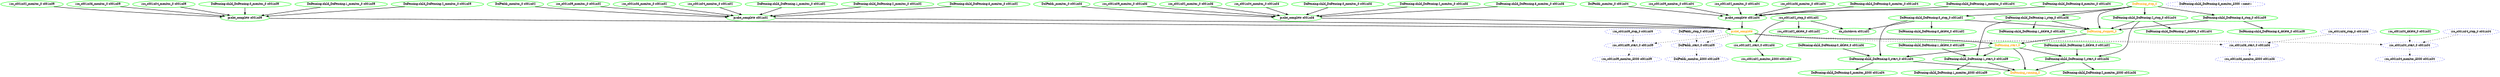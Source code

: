 digraph "g" {
	size = "30,30"
"rsc_c001n09_monitor_5000 c001n09" [ style="dashed" color="blue" fontcolor="black" ]
"DoFencing:child_DoFencing:1_monitor_5000 c001n09" [ style=bold color="green" fontcolor="black" ]
"DoFencing:child_DoFencing:1_delete_0 c001n09" [ style=bold color="green" fontcolor="black" ]
"DcIPaddr_monitor_5000 c001n09" [ style="dashed" color="blue" fontcolor="black" ]
"DoFencing:child_DoFencing:3_monitor_5000 <none>" [ style="dashed" color="blue" fontcolor="black" ]
"rsc_c001n02_monitor_5000 c001n03" [ style=bold color="green" fontcolor="black" ]
"DoFencing:child_DoFencing:2_monitor_5000 c001n03" [ style=bold color="green" fontcolor="black" ]
"DoFencing:child_DoFencing:2_delete_0 c001n02" [ style=bold color="green" fontcolor="black" ]
"rsc_c001n04_monitor_5000 c001n04" [ style="dashed" color="blue" fontcolor="black" ]
"rsc_c001n04_delete_0 c001n02" [ style=bold color="green" fontcolor="black" ]
"DoFencing:child_DoFencing:0_monitor_5000 c001n04" [ style=bold color="green" fontcolor="black" ]
"DoFencing:child_DoFencing:0_delete_0 c001n03" [ style=bold color="green" fontcolor="black" ]
"rsc_c001n03_monitor_5000 c001n03" [ style="dashed" color="blue" fontcolor="black" ]
"probe_complete" [ style=bold color="green" fontcolor="orange" ]
"probe_complete c001n09" [ style=bold color="green" fontcolor="black" ]
"rsc_c001n02_monitor_0 c001n09" [ style=bold color="green" fontcolor="black" ]
"rsc_c001n03_monitor_0 c001n09" [ style=bold color="green" fontcolor="black" ]
"rsc_c001n04_monitor_0 c001n09" [ style=bold color="green" fontcolor="black" ]
"DoFencing:child_DoFencing:0_monitor_0 c001n09" [ style=bold color="green" fontcolor="black" ]
"DoFencing:child_DoFencing:1_monitor_0 c001n09" [ style=bold color="green" fontcolor="black" ]
"DoFencing:child_DoFencing:2_monitor_0 c001n09" [ style=bold color="green" fontcolor="black" ]
"probe_complete c001n02" [ style=bold color="green" fontcolor="black" ]
"DcIPaddr_monitor_0 c001n02" [ style=bold color="green" fontcolor="black" ]
"rsc_c001n09_monitor_0 c001n02" [ style=bold color="green" fontcolor="black" ]
"rsc_c001n03_monitor_0 c001n02" [ style=bold color="green" fontcolor="black" ]
"rsc_c001n04_monitor_0 c001n02" [ style=bold color="green" fontcolor="black" ]
"DoFencing:child_DoFencing:1_monitor_0 c001n02" [ style=bold color="green" fontcolor="black" ]
"DoFencing:child_DoFencing:2_monitor_0 c001n02" [ style=bold color="green" fontcolor="black" ]
"DoFencing:child_DoFencing:3_monitor_0 c001n02" [ style=bold color="green" fontcolor="black" ]
"probe_complete c001n03" [ style=bold color="green" fontcolor="black" ]
"DcIPaddr_monitor_0 c001n03" [ style=bold color="green" fontcolor="black" ]
"rsc_c001n09_monitor_0 c001n03" [ style=bold color="green" fontcolor="black" ]
"rsc_c001n02_monitor_0 c001n03" [ style=bold color="green" fontcolor="black" ]
"rsc_c001n04_monitor_0 c001n03" [ style=bold color="green" fontcolor="black" ]
"DoFencing:child_DoFencing:0_monitor_0 c001n03" [ style=bold color="green" fontcolor="black" ]
"DoFencing:child_DoFencing:2_monitor_0 c001n03" [ style=bold color="green" fontcolor="black" ]
"DoFencing:child_DoFencing:3_monitor_0 c001n03" [ style=bold color="green" fontcolor="black" ]
"probe_complete c001n04" [ style=bold color="green" fontcolor="black" ]
"DcIPaddr_monitor_0 c001n04" [ style=bold color="green" fontcolor="black" ]
"rsc_c001n09_monitor_0 c001n04" [ style=bold color="green" fontcolor="black" ]
"rsc_c001n02_monitor_0 c001n04" [ style=bold color="green" fontcolor="black" ]
"rsc_c001n03_monitor_0 c001n04" [ style=bold color="green" fontcolor="black" ]
"DoFencing:child_DoFencing:0_monitor_0 c001n04" [ style=bold color="green" fontcolor="black" ]
"DoFencing:child_DoFencing:1_monitor_0 c001n04" [ style=bold color="green" fontcolor="black" ]
"DoFencing:child_DoFencing:3_monitor_0 c001n04" [ style=bold color="green" fontcolor="black" ]
"DcIPaddr_stop_0 c001n09" [ style="dashed" color="blue" fontcolor="black" ]
"DcIPaddr_start_0 c001n09" [ style="dashed" color="blue" fontcolor="black" ]
"rsc_c001n09_stop_0 c001n09" [ style="dashed" color="blue" fontcolor="black" ]
"rsc_c001n09_start_0 c001n09" [ style="dashed" color="blue" fontcolor="black" ]
"rsc_c001n02_stop_0 c001n02" [ style=bold color="green" fontcolor="black" ]
"rsc_c001n02_start_0 c001n03" [ style=bold color="green" fontcolor="black" ]
"rsc_c001n02_delete_0 c001n02" [ style=bold color="green" fontcolor="black" ]
"rsc_c001n03_stop_0 c001n03" [ style="dashed" color="blue" fontcolor="black" ]
"rsc_c001n03_start_0 c001n03" [ style="dashed" color="blue" fontcolor="black" ]
"rsc_c001n04_stop_0 c001n04" [ style="dashed" color="blue" fontcolor="black" ]
"rsc_c001n04_start_0 c001n04" [ style="dashed" color="blue" fontcolor="black" ]
"DoFencing:child_DoFencing:0_stop_0 c001n02" [ style=bold color="green" fontcolor="black" ]
"DoFencing:child_DoFencing:0_start_0 c001n04" [ style=bold color="green" fontcolor="black" ]
"DoFencing:child_DoFencing:0_delete_0 c001n02" [ style=bold color="green" fontcolor="black" ]
"DoFencing:child_DoFencing:1_stop_0 c001n03" [ style=bold color="green" fontcolor="black" ]
"DoFencing:child_DoFencing:1_start_0 c001n09" [ style=bold color="green" fontcolor="black" ]
"DoFencing:child_DoFencing:1_delete_0 c001n03" [ style=bold color="green" fontcolor="black" ]
"DoFencing:child_DoFencing:2_stop_0 c001n04" [ style=bold color="green" fontcolor="black" ]
"DoFencing:child_DoFencing:2_start_0 c001n03" [ style=bold color="green" fontcolor="black" ]
"DoFencing:child_DoFencing:2_delete_0 c001n04" [ style=bold color="green" fontcolor="black" ]
"DoFencing:child_DoFencing:3_stop_0 c001n09" [ style=bold color="green" fontcolor="black" ]
"DoFencing:child_DoFencing:3_delete_0 c001n09" [ style=bold color="green" fontcolor="black" ]
"DoFencing_start_0" [ style=bold color="green" fontcolor="orange" ]
"DoFencing_running_0" [ style=bold color="green" fontcolor="orange" ]
"DoFencing_stop_0" [ style=bold color="green" fontcolor="orange" ]
"DoFencing_stopped_0" [ style=bold color="green" fontcolor="orange" ]
"do_shutdown c001n02" [ style=bold color="green" fontcolor="black" ]
"rsc_c001n09_start_0 c001n09" -> "rsc_c001n09_monitor_5000 c001n09" [ style = dashed]
"DoFencing:child_DoFencing:1_start_0 c001n09" -> "DoFencing:child_DoFencing:1_monitor_5000 c001n09" [ style = bold]
"DcIPaddr_start_0 c001n09" -> "DcIPaddr_monitor_5000 c001n09" [ style = dashed]
"rsc_c001n02_start_0 c001n03" -> "rsc_c001n02_monitor_5000 c001n03" [ style = bold]
"DoFencing:child_DoFencing:2_start_0 c001n03" -> "DoFencing:child_DoFencing:2_monitor_5000 c001n03" [ style = bold]
"rsc_c001n04_start_0 c001n04" -> "rsc_c001n04_monitor_5000 c001n04" [ style = dashed]
"DoFencing:child_DoFencing:0_start_0 c001n04" -> "DoFencing:child_DoFencing:0_monitor_5000 c001n04" [ style = bold]
"rsc_c001n03_start_0 c001n03" -> "rsc_c001n03_monitor_5000 c001n03" [ style = dashed]
"probe_complete c001n09" -> "probe_complete" [ style = bold]
"probe_complete c001n02" -> "probe_complete" [ style = bold]
"probe_complete c001n03" -> "probe_complete" [ style = bold]
"probe_complete c001n04" -> "probe_complete" [ style = bold]
"rsc_c001n02_monitor_0 c001n09" -> "probe_complete c001n09" [ style = bold]
"rsc_c001n03_monitor_0 c001n09" -> "probe_complete c001n09" [ style = bold]
"rsc_c001n04_monitor_0 c001n09" -> "probe_complete c001n09" [ style = bold]
"DoFencing:child_DoFencing:0_monitor_0 c001n09" -> "probe_complete c001n09" [ style = bold]
"DoFencing:child_DoFencing:1_monitor_0 c001n09" -> "probe_complete c001n09" [ style = bold]
"DoFencing:child_DoFencing:2_monitor_0 c001n09" -> "probe_complete c001n09" [ style = bold]
"DcIPaddr_monitor_0 c001n02" -> "probe_complete c001n02" [ style = bold]
"rsc_c001n09_monitor_0 c001n02" -> "probe_complete c001n02" [ style = bold]
"rsc_c001n03_monitor_0 c001n02" -> "probe_complete c001n02" [ style = bold]
"rsc_c001n04_monitor_0 c001n02" -> "probe_complete c001n02" [ style = bold]
"DoFencing:child_DoFencing:1_monitor_0 c001n02" -> "probe_complete c001n02" [ style = bold]
"DoFencing:child_DoFencing:2_monitor_0 c001n02" -> "probe_complete c001n02" [ style = bold]
"DoFencing:child_DoFencing:3_monitor_0 c001n02" -> "probe_complete c001n02" [ style = bold]
"DcIPaddr_monitor_0 c001n03" -> "probe_complete c001n03" [ style = bold]
"rsc_c001n09_monitor_0 c001n03" -> "probe_complete c001n03" [ style = bold]
"rsc_c001n02_monitor_0 c001n03" -> "probe_complete c001n03" [ style = bold]
"rsc_c001n04_monitor_0 c001n03" -> "probe_complete c001n03" [ style = bold]
"DoFencing:child_DoFencing:0_monitor_0 c001n03" -> "probe_complete c001n03" [ style = bold]
"DoFencing:child_DoFencing:2_monitor_0 c001n03" -> "probe_complete c001n03" [ style = bold]
"DoFencing:child_DoFencing:3_monitor_0 c001n03" -> "probe_complete c001n03" [ style = bold]
"DcIPaddr_monitor_0 c001n04" -> "probe_complete c001n04" [ style = bold]
"rsc_c001n09_monitor_0 c001n04" -> "probe_complete c001n04" [ style = bold]
"rsc_c001n02_monitor_0 c001n04" -> "probe_complete c001n04" [ style = bold]
"rsc_c001n03_monitor_0 c001n04" -> "probe_complete c001n04" [ style = bold]
"DoFencing:child_DoFencing:0_monitor_0 c001n04" -> "probe_complete c001n04" [ style = bold]
"DoFencing:child_DoFencing:1_monitor_0 c001n04" -> "probe_complete c001n04" [ style = bold]
"DoFencing:child_DoFencing:3_monitor_0 c001n04" -> "probe_complete c001n04" [ style = bold]
"probe_complete" -> "DcIPaddr_start_0 c001n09" [ style = dashed]
"DcIPaddr_stop_0 c001n09" -> "DcIPaddr_start_0 c001n09" [ style = dashed]
"probe_complete" -> "rsc_c001n09_start_0 c001n09" [ style = dashed]
"rsc_c001n09_stop_0 c001n09" -> "rsc_c001n09_start_0 c001n09" [ style = dashed]
"probe_complete" -> "rsc_c001n02_start_0 c001n03" [ style = bold]
"rsc_c001n02_stop_0 c001n02" -> "rsc_c001n02_start_0 c001n03" [ style = bold]
"rsc_c001n02_stop_0 c001n02" -> "rsc_c001n02_delete_0 c001n02" [ style = bold]
"probe_complete" -> "rsc_c001n03_start_0 c001n03" [ style = dashed]
"rsc_c001n03_stop_0 c001n03" -> "rsc_c001n03_start_0 c001n03" [ style = dashed]
"rsc_c001n04_delete_0 c001n02" -> "rsc_c001n04_start_0 c001n04" [ style = dashed]
"probe_complete" -> "rsc_c001n04_start_0 c001n04" [ style = dashed]
"rsc_c001n04_stop_0 c001n04" -> "rsc_c001n04_start_0 c001n04" [ style = dashed]
"DoFencing_stop_0" -> "DoFencing:child_DoFencing:0_stop_0 c001n02" [ style = bold]
"DoFencing:child_DoFencing:0_delete_0 c001n03" -> "DoFencing:child_DoFencing:0_start_0 c001n04" [ style = bold]
"DoFencing:child_DoFencing:0_stop_0 c001n02" -> "DoFencing:child_DoFencing:0_start_0 c001n04" [ style = bold]
"DoFencing_start_0" -> "DoFencing:child_DoFencing:0_start_0 c001n04" [ style = bold]
"DoFencing:child_DoFencing:0_stop_0 c001n02" -> "DoFencing:child_DoFencing:0_delete_0 c001n02" [ style = bold]
"DoFencing_stop_0" -> "DoFencing:child_DoFencing:1_stop_0 c001n03" [ style = bold]
"DoFencing:child_DoFencing:1_delete_0 c001n09" -> "DoFencing:child_DoFencing:1_start_0 c001n09" [ style = bold]
"DoFencing:child_DoFencing:1_stop_0 c001n03" -> "DoFencing:child_DoFencing:1_start_0 c001n09" [ style = bold]
"DoFencing_start_0" -> "DoFencing:child_DoFencing:1_start_0 c001n09" [ style = bold]
"DoFencing:child_DoFencing:1_stop_0 c001n03" -> "DoFencing:child_DoFencing:1_delete_0 c001n03" [ style = bold]
"DoFencing_stop_0" -> "DoFencing:child_DoFencing:2_stop_0 c001n04" [ style = bold]
"DoFencing:child_DoFencing:2_delete_0 c001n02" -> "DoFencing:child_DoFencing:2_start_0 c001n03" [ style = bold]
"DoFencing:child_DoFencing:2_stop_0 c001n04" -> "DoFencing:child_DoFencing:2_start_0 c001n03" [ style = bold]
"DoFencing_start_0" -> "DoFencing:child_DoFencing:2_start_0 c001n03" [ style = bold]
"DoFencing:child_DoFencing:2_stop_0 c001n04" -> "DoFencing:child_DoFencing:2_delete_0 c001n04" [ style = bold]
"DoFencing_stop_0" -> "DoFencing:child_DoFencing:3_stop_0 c001n09" [ style = bold]
"DoFencing:child_DoFencing:3_stop_0 c001n09" -> "DoFencing:child_DoFencing:3_delete_0 c001n09" [ style = bold]
"probe_complete" -> "DoFencing_start_0" [ style = bold]
"DoFencing_stopped_0" -> "DoFencing_start_0" [ style = bold]
"DoFencing:child_DoFencing:0_start_0 c001n04" -> "DoFencing_running_0" [ style = bold]
"DoFencing:child_DoFencing:1_start_0 c001n09" -> "DoFencing_running_0" [ style = bold]
"DoFencing:child_DoFencing:2_start_0 c001n03" -> "DoFencing_running_0" [ style = bold]
"DoFencing_start_0" -> "DoFencing_running_0" [ style = bold]
"DoFencing:child_DoFencing:0_stop_0 c001n02" -> "DoFencing_stopped_0" [ style = bold]
"DoFencing:child_DoFencing:1_stop_0 c001n03" -> "DoFencing_stopped_0" [ style = bold]
"DoFencing:child_DoFencing:2_stop_0 c001n04" -> "DoFencing_stopped_0" [ style = bold]
"DoFencing:child_DoFencing:3_stop_0 c001n09" -> "DoFencing_stopped_0" [ style = bold]
"DoFencing_stop_0" -> "DoFencing_stopped_0" [ style = bold]
"rsc_c001n02_stop_0 c001n02" -> "do_shutdown c001n02" [ style = bold]
"DoFencing:child_DoFencing:0_stop_0 c001n02" -> "do_shutdown c001n02" [ style = bold]
}
